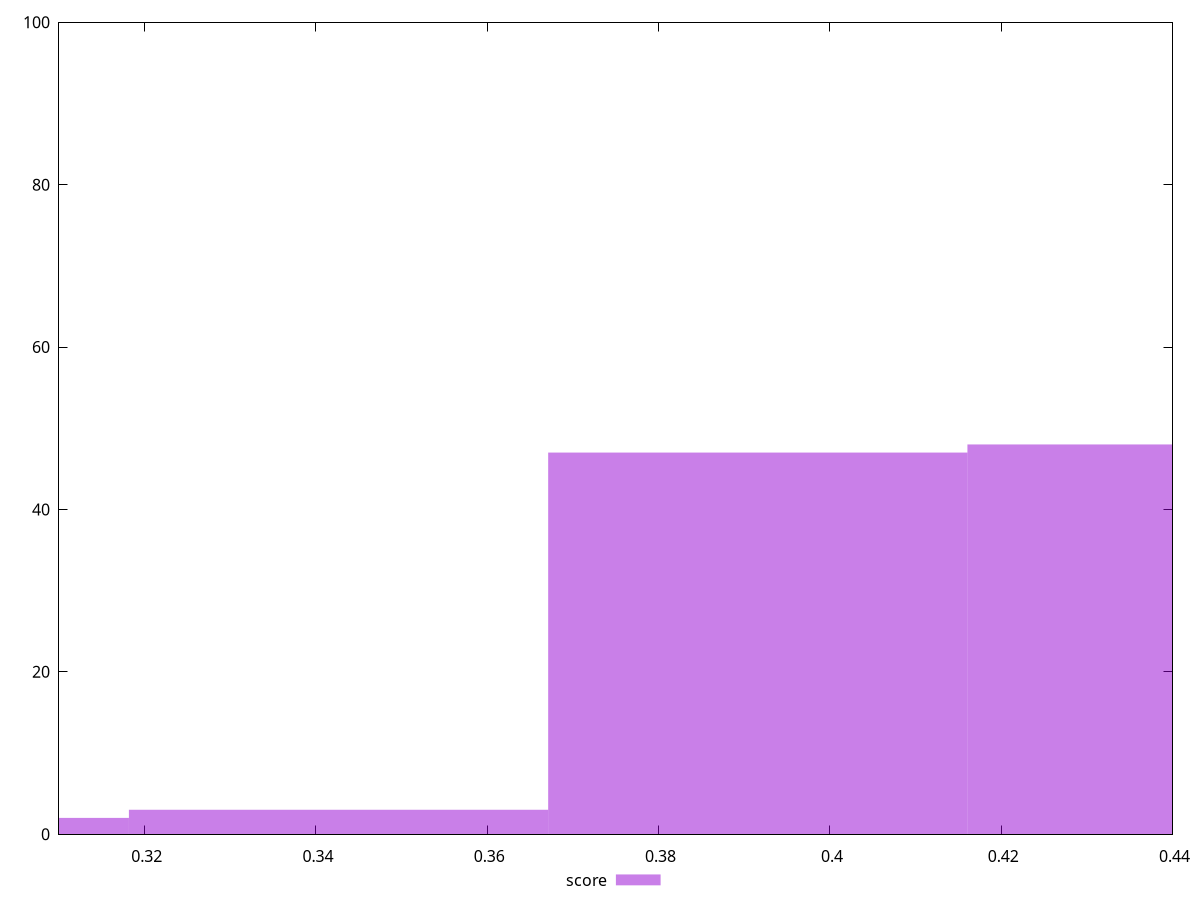 reset

$score <<EOF
0.39158429089343966 47
0.3426362545317597 3
0.4405323272551196 48
0.29368821817007973 2
EOF

set key outside below
set boxwidth 0.04894803636167996
set xrange [0.31:0.44]
set yrange [0:100]
set trange [0:100]
set style fill transparent solid 0.5 noborder
set terminal svg size 640, 490 enhanced background rgb 'white'
set output "reports/report_00027_2021-02-24T12-40-31.850Z/uses-rel-preload/samples/music/score/histogram.svg"

plot $score title "score" with boxes

reset
